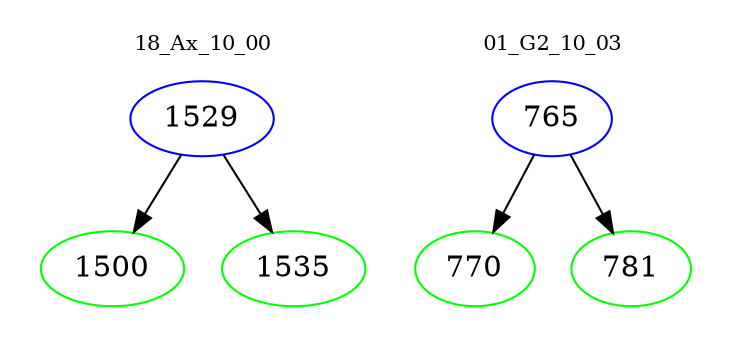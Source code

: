 digraph{
subgraph cluster_0 {
color = white
label = "18_Ax_10_00";
fontsize=10;
T0_1529 [label="1529", color="blue"]
T0_1529 -> T0_1500 [color="black"]
T0_1500 [label="1500", color="green"]
T0_1529 -> T0_1535 [color="black"]
T0_1535 [label="1535", color="green"]
}
subgraph cluster_1 {
color = white
label = "01_G2_10_03";
fontsize=10;
T1_765 [label="765", color="blue"]
T1_765 -> T1_770 [color="black"]
T1_770 [label="770", color="green"]
T1_765 -> T1_781 [color="black"]
T1_781 [label="781", color="green"]
}
}
